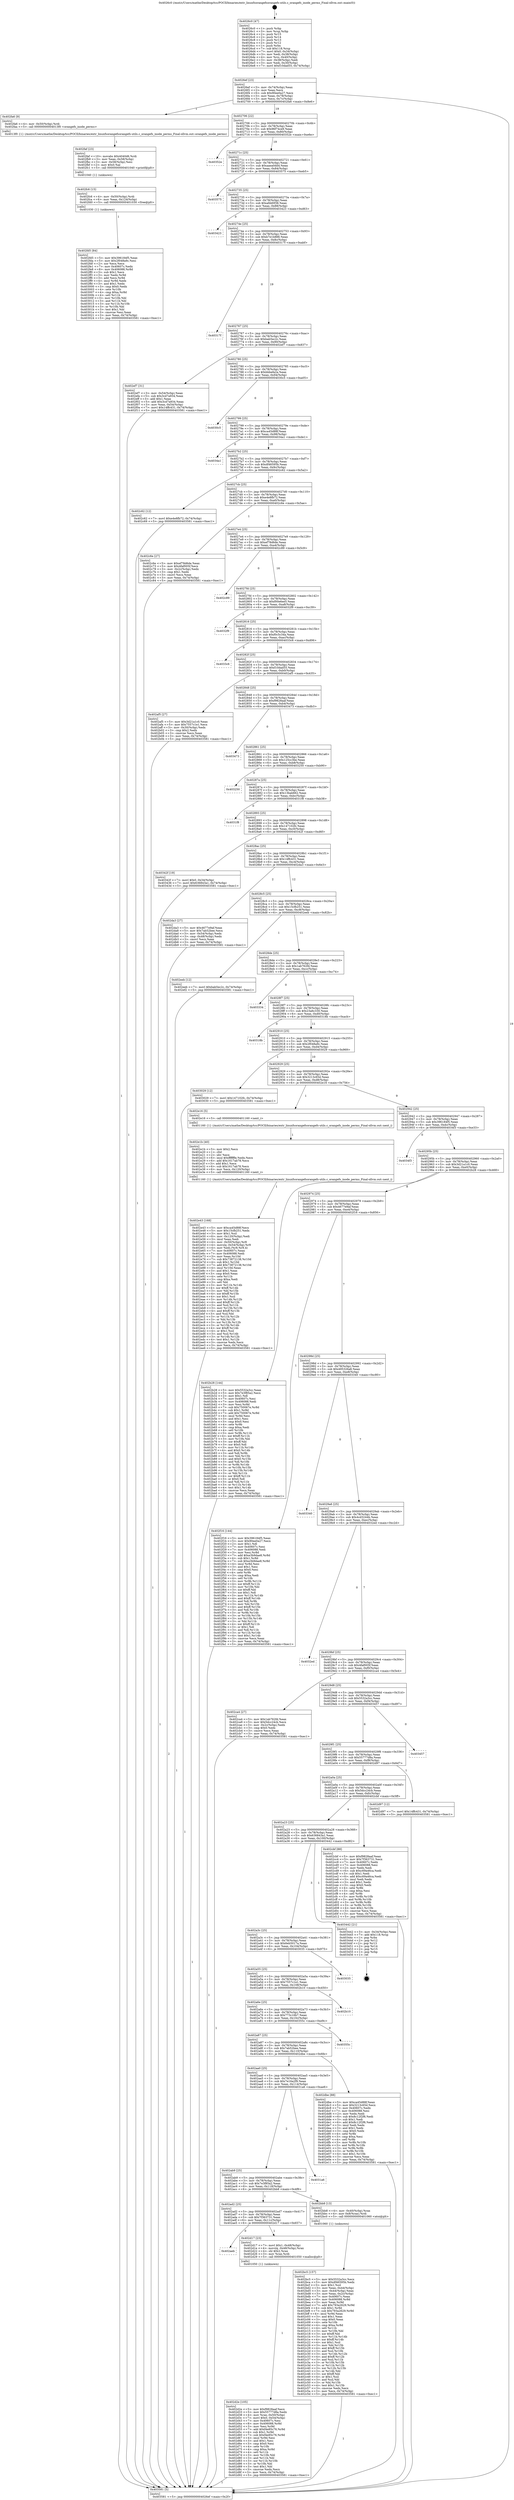 digraph "0x4026c0" {
  label = "0x4026c0 (/mnt/c/Users/mathe/Desktop/tcc/POCII/binaries/extr_linuxfsorangefsorangefs-utils.c_orangefs_inode_perms_Final-ollvm.out::main(0))"
  labelloc = "t"
  node[shape=record]

  Entry [label="",width=0.3,height=0.3,shape=circle,fillcolor=black,style=filled]
  "0x4026ef" [label="{
     0x4026ef [23]\l
     | [instrs]\l
     &nbsp;&nbsp;0x4026ef \<+3\>: mov -0x74(%rbp),%eax\l
     &nbsp;&nbsp;0x4026f2 \<+2\>: mov %eax,%ecx\l
     &nbsp;&nbsp;0x4026f4 \<+6\>: sub $0x90ee0a27,%ecx\l
     &nbsp;&nbsp;0x4026fa \<+3\>: mov %eax,-0x78(%rbp)\l
     &nbsp;&nbsp;0x4026fd \<+3\>: mov %ecx,-0x7c(%rbp)\l
     &nbsp;&nbsp;0x402700 \<+6\>: je 0000000000402fa6 \<main+0x8e6\>\l
  }"]
  "0x402fa6" [label="{
     0x402fa6 [9]\l
     | [instrs]\l
     &nbsp;&nbsp;0x402fa6 \<+4\>: mov -0x50(%rbp),%rdi\l
     &nbsp;&nbsp;0x402faa \<+5\>: call 00000000004013f0 \<orangefs_inode_perms\>\l
     | [calls]\l
     &nbsp;&nbsp;0x4013f0 \{1\} (/mnt/c/Users/mathe/Desktop/tcc/POCII/binaries/extr_linuxfsorangefsorangefs-utils.c_orangefs_inode_perms_Final-ollvm.out::orangefs_inode_perms)\l
  }"]
  "0x402706" [label="{
     0x402706 [22]\l
     | [instrs]\l
     &nbsp;&nbsp;0x402706 \<+5\>: jmp 000000000040270b \<main+0x4b\>\l
     &nbsp;&nbsp;0x40270b \<+3\>: mov -0x78(%rbp),%eax\l
     &nbsp;&nbsp;0x40270e \<+5\>: sub $0x96f74ce9,%eax\l
     &nbsp;&nbsp;0x402713 \<+3\>: mov %eax,-0x80(%rbp)\l
     &nbsp;&nbsp;0x402716 \<+6\>: je 000000000040352e \<main+0xe6e\>\l
  }"]
  Exit [label="",width=0.3,height=0.3,shape=circle,fillcolor=black,style=filled,peripheries=2]
  "0x40352e" [label="{
     0x40352e\l
  }", style=dashed]
  "0x40271c" [label="{
     0x40271c [25]\l
     | [instrs]\l
     &nbsp;&nbsp;0x40271c \<+5\>: jmp 0000000000402721 \<main+0x61\>\l
     &nbsp;&nbsp;0x402721 \<+3\>: mov -0x78(%rbp),%eax\l
     &nbsp;&nbsp;0x402724 \<+5\>: sub $0xaaea0dd4,%eax\l
     &nbsp;&nbsp;0x402729 \<+6\>: mov %eax,-0x84(%rbp)\l
     &nbsp;&nbsp;0x40272f \<+6\>: je 0000000000403575 \<main+0xeb5\>\l
  }"]
  "0x402fd5" [label="{
     0x402fd5 [84]\l
     | [instrs]\l
     &nbsp;&nbsp;0x402fd5 \<+5\>: mov $0x396184f5,%eax\l
     &nbsp;&nbsp;0x402fda \<+5\>: mov $0x2f048a9c,%esi\l
     &nbsp;&nbsp;0x402fdf \<+2\>: xor %ecx,%ecx\l
     &nbsp;&nbsp;0x402fe1 \<+7\>: mov 0x40607c,%edx\l
     &nbsp;&nbsp;0x402fe8 \<+8\>: mov 0x406088,%r8d\l
     &nbsp;&nbsp;0x402ff0 \<+3\>: sub $0x1,%ecx\l
     &nbsp;&nbsp;0x402ff3 \<+3\>: mov %edx,%r9d\l
     &nbsp;&nbsp;0x402ff6 \<+3\>: add %ecx,%r9d\l
     &nbsp;&nbsp;0x402ff9 \<+4\>: imul %r9d,%edx\l
     &nbsp;&nbsp;0x402ffd \<+3\>: and $0x1,%edx\l
     &nbsp;&nbsp;0x403000 \<+3\>: cmp $0x0,%edx\l
     &nbsp;&nbsp;0x403003 \<+4\>: sete %r10b\l
     &nbsp;&nbsp;0x403007 \<+4\>: cmp $0xa,%r8d\l
     &nbsp;&nbsp;0x40300b \<+4\>: setl %r11b\l
     &nbsp;&nbsp;0x40300f \<+3\>: mov %r10b,%bl\l
     &nbsp;&nbsp;0x403012 \<+3\>: and %r11b,%bl\l
     &nbsp;&nbsp;0x403015 \<+3\>: xor %r11b,%r10b\l
     &nbsp;&nbsp;0x403018 \<+3\>: or %r10b,%bl\l
     &nbsp;&nbsp;0x40301b \<+3\>: test $0x1,%bl\l
     &nbsp;&nbsp;0x40301e \<+3\>: cmovne %esi,%eax\l
     &nbsp;&nbsp;0x403021 \<+3\>: mov %eax,-0x74(%rbp)\l
     &nbsp;&nbsp;0x403024 \<+5\>: jmp 0000000000403581 \<main+0xec1\>\l
  }"]
  "0x403575" [label="{
     0x403575\l
  }", style=dashed]
  "0x402735" [label="{
     0x402735 [25]\l
     | [instrs]\l
     &nbsp;&nbsp;0x402735 \<+5\>: jmp 000000000040273a \<main+0x7a\>\l
     &nbsp;&nbsp;0x40273a \<+3\>: mov -0x78(%rbp),%eax\l
     &nbsp;&nbsp;0x40273d \<+5\>: sub $0xafdd0f38,%eax\l
     &nbsp;&nbsp;0x402742 \<+6\>: mov %eax,-0x88(%rbp)\l
     &nbsp;&nbsp;0x402748 \<+6\>: je 0000000000403423 \<main+0xd63\>\l
  }"]
  "0x402fc6" [label="{
     0x402fc6 [15]\l
     | [instrs]\l
     &nbsp;&nbsp;0x402fc6 \<+4\>: mov -0x50(%rbp),%rdi\l
     &nbsp;&nbsp;0x402fca \<+6\>: mov %eax,-0x124(%rbp)\l
     &nbsp;&nbsp;0x402fd0 \<+5\>: call 0000000000401030 \<free@plt\>\l
     | [calls]\l
     &nbsp;&nbsp;0x401030 \{1\} (unknown)\l
  }"]
  "0x403423" [label="{
     0x403423\l
  }", style=dashed]
  "0x40274e" [label="{
     0x40274e [25]\l
     | [instrs]\l
     &nbsp;&nbsp;0x40274e \<+5\>: jmp 0000000000402753 \<main+0x93\>\l
     &nbsp;&nbsp;0x402753 \<+3\>: mov -0x78(%rbp),%eax\l
     &nbsp;&nbsp;0x402756 \<+5\>: sub $0xb7e1b888,%eax\l
     &nbsp;&nbsp;0x40275b \<+6\>: mov %eax,-0x8c(%rbp)\l
     &nbsp;&nbsp;0x402761 \<+6\>: je 000000000040317f \<main+0xabf\>\l
  }"]
  "0x402faf" [label="{
     0x402faf [23]\l
     | [instrs]\l
     &nbsp;&nbsp;0x402faf \<+10\>: movabs $0x4040d6,%rdi\l
     &nbsp;&nbsp;0x402fb9 \<+3\>: mov %eax,-0x58(%rbp)\l
     &nbsp;&nbsp;0x402fbc \<+3\>: mov -0x58(%rbp),%esi\l
     &nbsp;&nbsp;0x402fbf \<+2\>: mov $0x0,%al\l
     &nbsp;&nbsp;0x402fc1 \<+5\>: call 0000000000401040 \<printf@plt\>\l
     | [calls]\l
     &nbsp;&nbsp;0x401040 \{1\} (unknown)\l
  }"]
  "0x40317f" [label="{
     0x40317f\l
  }", style=dashed]
  "0x402767" [label="{
     0x402767 [25]\l
     | [instrs]\l
     &nbsp;&nbsp;0x402767 \<+5\>: jmp 000000000040276c \<main+0xac\>\l
     &nbsp;&nbsp;0x40276c \<+3\>: mov -0x78(%rbp),%eax\l
     &nbsp;&nbsp;0x40276f \<+5\>: sub $0xbab5ec2c,%eax\l
     &nbsp;&nbsp;0x402774 \<+6\>: mov %eax,-0x90(%rbp)\l
     &nbsp;&nbsp;0x40277a \<+6\>: je 0000000000402ef7 \<main+0x837\>\l
  }"]
  "0x402e43" [label="{
     0x402e43 [168]\l
     | [instrs]\l
     &nbsp;&nbsp;0x402e43 \<+5\>: mov $0xca45d88f,%ecx\l
     &nbsp;&nbsp;0x402e48 \<+5\>: mov $0x15cfb251,%edx\l
     &nbsp;&nbsp;0x402e4d \<+3\>: mov $0x1,%sil\l
     &nbsp;&nbsp;0x402e50 \<+6\>: mov -0x120(%rbp),%edi\l
     &nbsp;&nbsp;0x402e56 \<+3\>: imul %eax,%edi\l
     &nbsp;&nbsp;0x402e59 \<+4\>: mov -0x50(%rbp),%r8\l
     &nbsp;&nbsp;0x402e5d \<+4\>: movslq -0x54(%rbp),%r9\l
     &nbsp;&nbsp;0x402e61 \<+4\>: mov %edi,(%r8,%r9,4)\l
     &nbsp;&nbsp;0x402e65 \<+7\>: mov 0x40607c,%eax\l
     &nbsp;&nbsp;0x402e6c \<+7\>: mov 0x406088,%edi\l
     &nbsp;&nbsp;0x402e73 \<+3\>: mov %eax,%r10d\l
     &nbsp;&nbsp;0x402e76 \<+7\>: sub $0x73872138,%r10d\l
     &nbsp;&nbsp;0x402e7d \<+4\>: sub $0x1,%r10d\l
     &nbsp;&nbsp;0x402e81 \<+7\>: add $0x73872138,%r10d\l
     &nbsp;&nbsp;0x402e88 \<+4\>: imul %r10d,%eax\l
     &nbsp;&nbsp;0x402e8c \<+3\>: and $0x1,%eax\l
     &nbsp;&nbsp;0x402e8f \<+3\>: cmp $0x0,%eax\l
     &nbsp;&nbsp;0x402e92 \<+4\>: sete %r11b\l
     &nbsp;&nbsp;0x402e96 \<+3\>: cmp $0xa,%edi\l
     &nbsp;&nbsp;0x402e99 \<+3\>: setl %bl\l
     &nbsp;&nbsp;0x402e9c \<+3\>: mov %r11b,%r14b\l
     &nbsp;&nbsp;0x402e9f \<+4\>: xor $0xff,%r14b\l
     &nbsp;&nbsp;0x402ea3 \<+3\>: mov %bl,%r15b\l
     &nbsp;&nbsp;0x402ea6 \<+4\>: xor $0xff,%r15b\l
     &nbsp;&nbsp;0x402eaa \<+4\>: xor $0x1,%sil\l
     &nbsp;&nbsp;0x402eae \<+3\>: mov %r14b,%r12b\l
     &nbsp;&nbsp;0x402eb1 \<+4\>: and $0xff,%r12b\l
     &nbsp;&nbsp;0x402eb5 \<+3\>: and %sil,%r11b\l
     &nbsp;&nbsp;0x402eb8 \<+3\>: mov %r15b,%r13b\l
     &nbsp;&nbsp;0x402ebb \<+4\>: and $0xff,%r13b\l
     &nbsp;&nbsp;0x402ebf \<+3\>: and %sil,%bl\l
     &nbsp;&nbsp;0x402ec2 \<+3\>: or %r11b,%r12b\l
     &nbsp;&nbsp;0x402ec5 \<+3\>: or %bl,%r13b\l
     &nbsp;&nbsp;0x402ec8 \<+3\>: xor %r13b,%r12b\l
     &nbsp;&nbsp;0x402ecb \<+3\>: or %r15b,%r14b\l
     &nbsp;&nbsp;0x402ece \<+4\>: xor $0xff,%r14b\l
     &nbsp;&nbsp;0x402ed2 \<+4\>: or $0x1,%sil\l
     &nbsp;&nbsp;0x402ed6 \<+3\>: and %sil,%r14b\l
     &nbsp;&nbsp;0x402ed9 \<+3\>: or %r14b,%r12b\l
     &nbsp;&nbsp;0x402edc \<+4\>: test $0x1,%r12b\l
     &nbsp;&nbsp;0x402ee0 \<+3\>: cmovne %edx,%ecx\l
     &nbsp;&nbsp;0x402ee3 \<+3\>: mov %ecx,-0x74(%rbp)\l
     &nbsp;&nbsp;0x402ee6 \<+5\>: jmp 0000000000403581 \<main+0xec1\>\l
  }"]
  "0x402ef7" [label="{
     0x402ef7 [31]\l
     | [instrs]\l
     &nbsp;&nbsp;0x402ef7 \<+3\>: mov -0x54(%rbp),%eax\l
     &nbsp;&nbsp;0x402efa \<+5\>: sub $0x3cd7a934,%eax\l
     &nbsp;&nbsp;0x402eff \<+3\>: add $0x1,%eax\l
     &nbsp;&nbsp;0x402f02 \<+5\>: add $0x3cd7a934,%eax\l
     &nbsp;&nbsp;0x402f07 \<+3\>: mov %eax,-0x54(%rbp)\l
     &nbsp;&nbsp;0x402f0a \<+7\>: movl $0x14ffc431,-0x74(%rbp)\l
     &nbsp;&nbsp;0x402f11 \<+5\>: jmp 0000000000403581 \<main+0xec1\>\l
  }"]
  "0x402780" [label="{
     0x402780 [25]\l
     | [instrs]\l
     &nbsp;&nbsp;0x402780 \<+5\>: jmp 0000000000402785 \<main+0xc5\>\l
     &nbsp;&nbsp;0x402785 \<+3\>: mov -0x78(%rbp),%eax\l
     &nbsp;&nbsp;0x402788 \<+5\>: sub $0xbbbefa2a,%eax\l
     &nbsp;&nbsp;0x40278d \<+6\>: mov %eax,-0x94(%rbp)\l
     &nbsp;&nbsp;0x402793 \<+6\>: je 00000000004030c5 \<main+0xa05\>\l
  }"]
  "0x402e1b" [label="{
     0x402e1b [40]\l
     | [instrs]\l
     &nbsp;&nbsp;0x402e1b \<+5\>: mov $0x2,%ecx\l
     &nbsp;&nbsp;0x402e20 \<+1\>: cltd\l
     &nbsp;&nbsp;0x402e21 \<+2\>: idiv %ecx\l
     &nbsp;&nbsp;0x402e23 \<+6\>: imul $0xfffffffe,%edx,%ecx\l
     &nbsp;&nbsp;0x402e29 \<+6\>: add $0x1617ab78,%ecx\l
     &nbsp;&nbsp;0x402e2f \<+3\>: add $0x1,%ecx\l
     &nbsp;&nbsp;0x402e32 \<+6\>: sub $0x1617ab78,%ecx\l
     &nbsp;&nbsp;0x402e38 \<+6\>: mov %ecx,-0x120(%rbp)\l
     &nbsp;&nbsp;0x402e3e \<+5\>: call 0000000000401160 \<next_i\>\l
     | [calls]\l
     &nbsp;&nbsp;0x401160 \{1\} (/mnt/c/Users/mathe/Desktop/tcc/POCII/binaries/extr_linuxfsorangefsorangefs-utils.c_orangefs_inode_perms_Final-ollvm.out::next_i)\l
  }"]
  "0x4030c5" [label="{
     0x4030c5\l
  }", style=dashed]
  "0x402799" [label="{
     0x402799 [25]\l
     | [instrs]\l
     &nbsp;&nbsp;0x402799 \<+5\>: jmp 000000000040279e \<main+0xde\>\l
     &nbsp;&nbsp;0x40279e \<+3\>: mov -0x78(%rbp),%eax\l
     &nbsp;&nbsp;0x4027a1 \<+5\>: sub $0xca45d88f,%eax\l
     &nbsp;&nbsp;0x4027a6 \<+6\>: mov %eax,-0x98(%rbp)\l
     &nbsp;&nbsp;0x4027ac \<+6\>: je 00000000004034a1 \<main+0xde1\>\l
  }"]
  "0x402d2e" [label="{
     0x402d2e [105]\l
     | [instrs]\l
     &nbsp;&nbsp;0x402d2e \<+5\>: mov $0xf9828aaf,%ecx\l
     &nbsp;&nbsp;0x402d33 \<+5\>: mov $0x55777d8a,%edx\l
     &nbsp;&nbsp;0x402d38 \<+4\>: mov %rax,-0x50(%rbp)\l
     &nbsp;&nbsp;0x402d3c \<+7\>: movl $0x0,-0x54(%rbp)\l
     &nbsp;&nbsp;0x402d43 \<+7\>: mov 0x40607c,%esi\l
     &nbsp;&nbsp;0x402d4a \<+8\>: mov 0x406088,%r8d\l
     &nbsp;&nbsp;0x402d52 \<+3\>: mov %esi,%r9d\l
     &nbsp;&nbsp;0x402d55 \<+7\>: add $0xf4e85c76,%r9d\l
     &nbsp;&nbsp;0x402d5c \<+4\>: sub $0x1,%r9d\l
     &nbsp;&nbsp;0x402d60 \<+7\>: sub $0xf4e85c76,%r9d\l
     &nbsp;&nbsp;0x402d67 \<+4\>: imul %r9d,%esi\l
     &nbsp;&nbsp;0x402d6b \<+3\>: and $0x1,%esi\l
     &nbsp;&nbsp;0x402d6e \<+3\>: cmp $0x0,%esi\l
     &nbsp;&nbsp;0x402d71 \<+4\>: sete %r10b\l
     &nbsp;&nbsp;0x402d75 \<+4\>: cmp $0xa,%r8d\l
     &nbsp;&nbsp;0x402d79 \<+4\>: setl %r11b\l
     &nbsp;&nbsp;0x402d7d \<+3\>: mov %r10b,%bl\l
     &nbsp;&nbsp;0x402d80 \<+3\>: and %r11b,%bl\l
     &nbsp;&nbsp;0x402d83 \<+3\>: xor %r11b,%r10b\l
     &nbsp;&nbsp;0x402d86 \<+3\>: or %r10b,%bl\l
     &nbsp;&nbsp;0x402d89 \<+3\>: test $0x1,%bl\l
     &nbsp;&nbsp;0x402d8c \<+3\>: cmovne %edx,%ecx\l
     &nbsp;&nbsp;0x402d8f \<+3\>: mov %ecx,-0x74(%rbp)\l
     &nbsp;&nbsp;0x402d92 \<+5\>: jmp 0000000000403581 \<main+0xec1\>\l
  }"]
  "0x4034a1" [label="{
     0x4034a1\l
  }", style=dashed]
  "0x4027b2" [label="{
     0x4027b2 [25]\l
     | [instrs]\l
     &nbsp;&nbsp;0x4027b2 \<+5\>: jmp 00000000004027b7 \<main+0xf7\>\l
     &nbsp;&nbsp;0x4027b7 \<+3\>: mov -0x78(%rbp),%eax\l
     &nbsp;&nbsp;0x4027ba \<+5\>: sub $0xdf46595b,%eax\l
     &nbsp;&nbsp;0x4027bf \<+6\>: mov %eax,-0x9c(%rbp)\l
     &nbsp;&nbsp;0x4027c5 \<+6\>: je 0000000000402c62 \<main+0x5a2\>\l
  }"]
  "0x402aeb" [label="{
     0x402aeb\l
  }", style=dashed]
  "0x402c62" [label="{
     0x402c62 [12]\l
     | [instrs]\l
     &nbsp;&nbsp;0x402c62 \<+7\>: movl $0xe4e8fb72,-0x74(%rbp)\l
     &nbsp;&nbsp;0x402c69 \<+5\>: jmp 0000000000403581 \<main+0xec1\>\l
  }"]
  "0x4027cb" [label="{
     0x4027cb [25]\l
     | [instrs]\l
     &nbsp;&nbsp;0x4027cb \<+5\>: jmp 00000000004027d0 \<main+0x110\>\l
     &nbsp;&nbsp;0x4027d0 \<+3\>: mov -0x78(%rbp),%eax\l
     &nbsp;&nbsp;0x4027d3 \<+5\>: sub $0xe4e8fb72,%eax\l
     &nbsp;&nbsp;0x4027d8 \<+6\>: mov %eax,-0xa0(%rbp)\l
     &nbsp;&nbsp;0x4027de \<+6\>: je 0000000000402c6e \<main+0x5ae\>\l
  }"]
  "0x402d17" [label="{
     0x402d17 [23]\l
     | [instrs]\l
     &nbsp;&nbsp;0x402d17 \<+7\>: movl $0x1,-0x48(%rbp)\l
     &nbsp;&nbsp;0x402d1e \<+4\>: movslq -0x48(%rbp),%rax\l
     &nbsp;&nbsp;0x402d22 \<+4\>: shl $0x2,%rax\l
     &nbsp;&nbsp;0x402d26 \<+3\>: mov %rax,%rdi\l
     &nbsp;&nbsp;0x402d29 \<+5\>: call 0000000000401050 \<malloc@plt\>\l
     | [calls]\l
     &nbsp;&nbsp;0x401050 \{1\} (unknown)\l
  }"]
  "0x402c6e" [label="{
     0x402c6e [27]\l
     | [instrs]\l
     &nbsp;&nbsp;0x402c6e \<+5\>: mov $0xef78d6de,%eax\l
     &nbsp;&nbsp;0x402c73 \<+5\>: mov $0x4faf005f,%ecx\l
     &nbsp;&nbsp;0x402c78 \<+3\>: mov -0x2c(%rbp),%edx\l
     &nbsp;&nbsp;0x402c7b \<+3\>: cmp $0x1,%edx\l
     &nbsp;&nbsp;0x402c7e \<+3\>: cmovl %ecx,%eax\l
     &nbsp;&nbsp;0x402c81 \<+3\>: mov %eax,-0x74(%rbp)\l
     &nbsp;&nbsp;0x402c84 \<+5\>: jmp 0000000000403581 \<main+0xec1\>\l
  }"]
  "0x4027e4" [label="{
     0x4027e4 [25]\l
     | [instrs]\l
     &nbsp;&nbsp;0x4027e4 \<+5\>: jmp 00000000004027e9 \<main+0x129\>\l
     &nbsp;&nbsp;0x4027e9 \<+3\>: mov -0x78(%rbp),%eax\l
     &nbsp;&nbsp;0x4027ec \<+5\>: sub $0xef78d6de,%eax\l
     &nbsp;&nbsp;0x4027f1 \<+6\>: mov %eax,-0xa4(%rbp)\l
     &nbsp;&nbsp;0x4027f7 \<+6\>: je 0000000000402c89 \<main+0x5c9\>\l
  }"]
  "0x402bc5" [label="{
     0x402bc5 [157]\l
     | [instrs]\l
     &nbsp;&nbsp;0x402bc5 \<+5\>: mov $0x5532a3cc,%ecx\l
     &nbsp;&nbsp;0x402bca \<+5\>: mov $0xdf46595b,%edx\l
     &nbsp;&nbsp;0x402bcf \<+3\>: mov $0x1,%sil\l
     &nbsp;&nbsp;0x402bd2 \<+3\>: mov %eax,-0x44(%rbp)\l
     &nbsp;&nbsp;0x402bd5 \<+3\>: mov -0x44(%rbp),%eax\l
     &nbsp;&nbsp;0x402bd8 \<+3\>: mov %eax,-0x2c(%rbp)\l
     &nbsp;&nbsp;0x402bdb \<+7\>: mov 0x40607c,%eax\l
     &nbsp;&nbsp;0x402be2 \<+8\>: mov 0x406088,%r8d\l
     &nbsp;&nbsp;0x402bea \<+3\>: mov %eax,%r9d\l
     &nbsp;&nbsp;0x402bed \<+7\>: add $0x793a2629,%r9d\l
     &nbsp;&nbsp;0x402bf4 \<+4\>: sub $0x1,%r9d\l
     &nbsp;&nbsp;0x402bf8 \<+7\>: sub $0x793a2629,%r9d\l
     &nbsp;&nbsp;0x402bff \<+4\>: imul %r9d,%eax\l
     &nbsp;&nbsp;0x402c03 \<+3\>: and $0x1,%eax\l
     &nbsp;&nbsp;0x402c06 \<+3\>: cmp $0x0,%eax\l
     &nbsp;&nbsp;0x402c09 \<+4\>: sete %r10b\l
     &nbsp;&nbsp;0x402c0d \<+4\>: cmp $0xa,%r8d\l
     &nbsp;&nbsp;0x402c11 \<+4\>: setl %r11b\l
     &nbsp;&nbsp;0x402c15 \<+3\>: mov %r10b,%bl\l
     &nbsp;&nbsp;0x402c18 \<+3\>: xor $0xff,%bl\l
     &nbsp;&nbsp;0x402c1b \<+3\>: mov %r11b,%r14b\l
     &nbsp;&nbsp;0x402c1e \<+4\>: xor $0xff,%r14b\l
     &nbsp;&nbsp;0x402c22 \<+4\>: xor $0x1,%sil\l
     &nbsp;&nbsp;0x402c26 \<+3\>: mov %bl,%r15b\l
     &nbsp;&nbsp;0x402c29 \<+4\>: and $0xff,%r15b\l
     &nbsp;&nbsp;0x402c2d \<+3\>: and %sil,%r10b\l
     &nbsp;&nbsp;0x402c30 \<+3\>: mov %r14b,%r12b\l
     &nbsp;&nbsp;0x402c33 \<+4\>: and $0xff,%r12b\l
     &nbsp;&nbsp;0x402c37 \<+3\>: and %sil,%r11b\l
     &nbsp;&nbsp;0x402c3a \<+3\>: or %r10b,%r15b\l
     &nbsp;&nbsp;0x402c3d \<+3\>: or %r11b,%r12b\l
     &nbsp;&nbsp;0x402c40 \<+3\>: xor %r12b,%r15b\l
     &nbsp;&nbsp;0x402c43 \<+3\>: or %r14b,%bl\l
     &nbsp;&nbsp;0x402c46 \<+3\>: xor $0xff,%bl\l
     &nbsp;&nbsp;0x402c49 \<+4\>: or $0x1,%sil\l
     &nbsp;&nbsp;0x402c4d \<+3\>: and %sil,%bl\l
     &nbsp;&nbsp;0x402c50 \<+3\>: or %bl,%r15b\l
     &nbsp;&nbsp;0x402c53 \<+4\>: test $0x1,%r15b\l
     &nbsp;&nbsp;0x402c57 \<+3\>: cmovne %edx,%ecx\l
     &nbsp;&nbsp;0x402c5a \<+3\>: mov %ecx,-0x74(%rbp)\l
     &nbsp;&nbsp;0x402c5d \<+5\>: jmp 0000000000403581 \<main+0xec1\>\l
  }"]
  "0x402c89" [label="{
     0x402c89\l
  }", style=dashed]
  "0x4027fd" [label="{
     0x4027fd [25]\l
     | [instrs]\l
     &nbsp;&nbsp;0x4027fd \<+5\>: jmp 0000000000402802 \<main+0x142\>\l
     &nbsp;&nbsp;0x402802 \<+3\>: mov -0x78(%rbp),%eax\l
     &nbsp;&nbsp;0x402805 \<+5\>: sub $0xf00e6ee5,%eax\l
     &nbsp;&nbsp;0x40280a \<+6\>: mov %eax,-0xa8(%rbp)\l
     &nbsp;&nbsp;0x402810 \<+6\>: je 00000000004032f9 \<main+0xc39\>\l
  }"]
  "0x402ad2" [label="{
     0x402ad2 [25]\l
     | [instrs]\l
     &nbsp;&nbsp;0x402ad2 \<+5\>: jmp 0000000000402ad7 \<main+0x417\>\l
     &nbsp;&nbsp;0x402ad7 \<+3\>: mov -0x78(%rbp),%eax\l
     &nbsp;&nbsp;0x402ada \<+5\>: sub $0x7f363731,%eax\l
     &nbsp;&nbsp;0x402adf \<+6\>: mov %eax,-0x11c(%rbp)\l
     &nbsp;&nbsp;0x402ae5 \<+6\>: je 0000000000402d17 \<main+0x657\>\l
  }"]
  "0x4032f9" [label="{
     0x4032f9\l
  }", style=dashed]
  "0x402816" [label="{
     0x402816 [25]\l
     | [instrs]\l
     &nbsp;&nbsp;0x402816 \<+5\>: jmp 000000000040281b \<main+0x15b\>\l
     &nbsp;&nbsp;0x40281b \<+3\>: mov -0x78(%rbp),%eax\l
     &nbsp;&nbsp;0x40281e \<+5\>: sub $0xf0c5c34a,%eax\l
     &nbsp;&nbsp;0x402823 \<+6\>: mov %eax,-0xac(%rbp)\l
     &nbsp;&nbsp;0x402829 \<+6\>: je 00000000004033c6 \<main+0xd06\>\l
  }"]
  "0x402bb8" [label="{
     0x402bb8 [13]\l
     | [instrs]\l
     &nbsp;&nbsp;0x402bb8 \<+4\>: mov -0x40(%rbp),%rax\l
     &nbsp;&nbsp;0x402bbc \<+4\>: mov 0x8(%rax),%rdi\l
     &nbsp;&nbsp;0x402bc0 \<+5\>: call 0000000000401060 \<atoi@plt\>\l
     | [calls]\l
     &nbsp;&nbsp;0x401060 \{1\} (unknown)\l
  }"]
  "0x4033c6" [label="{
     0x4033c6\l
  }", style=dashed]
  "0x40282f" [label="{
     0x40282f [25]\l
     | [instrs]\l
     &nbsp;&nbsp;0x40282f \<+5\>: jmp 0000000000402834 \<main+0x174\>\l
     &nbsp;&nbsp;0x402834 \<+3\>: mov -0x78(%rbp),%eax\l
     &nbsp;&nbsp;0x402837 \<+5\>: sub $0xf10dad55,%eax\l
     &nbsp;&nbsp;0x40283c \<+6\>: mov %eax,-0xb0(%rbp)\l
     &nbsp;&nbsp;0x402842 \<+6\>: je 0000000000402af5 \<main+0x435\>\l
  }"]
  "0x402ab9" [label="{
     0x402ab9 [25]\l
     | [instrs]\l
     &nbsp;&nbsp;0x402ab9 \<+5\>: jmp 0000000000402abe \<main+0x3fe\>\l
     &nbsp;&nbsp;0x402abe \<+3\>: mov -0x78(%rbp),%eax\l
     &nbsp;&nbsp;0x402ac1 \<+5\>: sub $0x7e3f85a2,%eax\l
     &nbsp;&nbsp;0x402ac6 \<+6\>: mov %eax,-0x118(%rbp)\l
     &nbsp;&nbsp;0x402acc \<+6\>: je 0000000000402bb8 \<main+0x4f8\>\l
  }"]
  "0x402af5" [label="{
     0x402af5 [27]\l
     | [instrs]\l
     &nbsp;&nbsp;0x402af5 \<+5\>: mov $0x3d21a1c0,%eax\l
     &nbsp;&nbsp;0x402afa \<+5\>: mov $0x7557c1e1,%ecx\l
     &nbsp;&nbsp;0x402aff \<+3\>: mov -0x30(%rbp),%edx\l
     &nbsp;&nbsp;0x402b02 \<+3\>: cmp $0x2,%edx\l
     &nbsp;&nbsp;0x402b05 \<+3\>: cmovne %ecx,%eax\l
     &nbsp;&nbsp;0x402b08 \<+3\>: mov %eax,-0x74(%rbp)\l
     &nbsp;&nbsp;0x402b0b \<+5\>: jmp 0000000000403581 \<main+0xec1\>\l
  }"]
  "0x402848" [label="{
     0x402848 [25]\l
     | [instrs]\l
     &nbsp;&nbsp;0x402848 \<+5\>: jmp 000000000040284d \<main+0x18d\>\l
     &nbsp;&nbsp;0x40284d \<+3\>: mov -0x78(%rbp),%eax\l
     &nbsp;&nbsp;0x402850 \<+5\>: sub $0xf9828aaf,%eax\l
     &nbsp;&nbsp;0x402855 \<+6\>: mov %eax,-0xb4(%rbp)\l
     &nbsp;&nbsp;0x40285b \<+6\>: je 0000000000403473 \<main+0xdb3\>\l
  }"]
  "0x403581" [label="{
     0x403581 [5]\l
     | [instrs]\l
     &nbsp;&nbsp;0x403581 \<+5\>: jmp 00000000004026ef \<main+0x2f\>\l
  }"]
  "0x4026c0" [label="{
     0x4026c0 [47]\l
     | [instrs]\l
     &nbsp;&nbsp;0x4026c0 \<+1\>: push %rbp\l
     &nbsp;&nbsp;0x4026c1 \<+3\>: mov %rsp,%rbp\l
     &nbsp;&nbsp;0x4026c4 \<+2\>: push %r15\l
     &nbsp;&nbsp;0x4026c6 \<+2\>: push %r14\l
     &nbsp;&nbsp;0x4026c8 \<+2\>: push %r13\l
     &nbsp;&nbsp;0x4026ca \<+2\>: push %r12\l
     &nbsp;&nbsp;0x4026cc \<+1\>: push %rbx\l
     &nbsp;&nbsp;0x4026cd \<+7\>: sub $0x118,%rsp\l
     &nbsp;&nbsp;0x4026d4 \<+7\>: movl $0x0,-0x34(%rbp)\l
     &nbsp;&nbsp;0x4026db \<+3\>: mov %edi,-0x38(%rbp)\l
     &nbsp;&nbsp;0x4026de \<+4\>: mov %rsi,-0x40(%rbp)\l
     &nbsp;&nbsp;0x4026e2 \<+3\>: mov -0x38(%rbp),%edi\l
     &nbsp;&nbsp;0x4026e5 \<+3\>: mov %edi,-0x30(%rbp)\l
     &nbsp;&nbsp;0x4026e8 \<+7\>: movl $0xf10dad55,-0x74(%rbp)\l
  }"]
  "0x4031a6" [label="{
     0x4031a6\l
  }", style=dashed]
  "0x403473" [label="{
     0x403473\l
  }", style=dashed]
  "0x402861" [label="{
     0x402861 [25]\l
     | [instrs]\l
     &nbsp;&nbsp;0x402861 \<+5\>: jmp 0000000000402866 \<main+0x1a6\>\l
     &nbsp;&nbsp;0x402866 \<+3\>: mov -0x78(%rbp),%eax\l
     &nbsp;&nbsp;0x402869 \<+5\>: sub $0x125cc3be,%eax\l
     &nbsp;&nbsp;0x40286e \<+6\>: mov %eax,-0xb8(%rbp)\l
     &nbsp;&nbsp;0x402874 \<+6\>: je 0000000000403250 \<main+0xb90\>\l
  }"]
  "0x402aa0" [label="{
     0x402aa0 [25]\l
     | [instrs]\l
     &nbsp;&nbsp;0x402aa0 \<+5\>: jmp 0000000000402aa5 \<main+0x3e5\>\l
     &nbsp;&nbsp;0x402aa5 \<+3\>: mov -0x78(%rbp),%eax\l
     &nbsp;&nbsp;0x402aa8 \<+5\>: sub $0x7e16a2f9,%eax\l
     &nbsp;&nbsp;0x402aad \<+6\>: mov %eax,-0x114(%rbp)\l
     &nbsp;&nbsp;0x402ab3 \<+6\>: je 00000000004031a6 \<main+0xae6\>\l
  }"]
  "0x403250" [label="{
     0x403250\l
  }", style=dashed]
  "0x40287a" [label="{
     0x40287a [25]\l
     | [instrs]\l
     &nbsp;&nbsp;0x40287a \<+5\>: jmp 000000000040287f \<main+0x1bf\>\l
     &nbsp;&nbsp;0x40287f \<+3\>: mov -0x78(%rbp),%eax\l
     &nbsp;&nbsp;0x402882 \<+5\>: sub $0x13bab662,%eax\l
     &nbsp;&nbsp;0x402887 \<+6\>: mov %eax,-0xbc(%rbp)\l
     &nbsp;&nbsp;0x40288d \<+6\>: je 00000000004031f8 \<main+0xb38\>\l
  }"]
  "0x402dbe" [label="{
     0x402dbe [88]\l
     | [instrs]\l
     &nbsp;&nbsp;0x402dbe \<+5\>: mov $0xca45d88f,%eax\l
     &nbsp;&nbsp;0x402dc3 \<+5\>: mov $0x3213c65d,%ecx\l
     &nbsp;&nbsp;0x402dc8 \<+7\>: mov 0x40607c,%edx\l
     &nbsp;&nbsp;0x402dcf \<+7\>: mov 0x406088,%esi\l
     &nbsp;&nbsp;0x402dd6 \<+2\>: mov %edx,%edi\l
     &nbsp;&nbsp;0x402dd8 \<+6\>: sub $0x8c12f2f6,%edi\l
     &nbsp;&nbsp;0x402dde \<+3\>: sub $0x1,%edi\l
     &nbsp;&nbsp;0x402de1 \<+6\>: add $0x8c12f2f6,%edi\l
     &nbsp;&nbsp;0x402de7 \<+3\>: imul %edi,%edx\l
     &nbsp;&nbsp;0x402dea \<+3\>: and $0x1,%edx\l
     &nbsp;&nbsp;0x402ded \<+3\>: cmp $0x0,%edx\l
     &nbsp;&nbsp;0x402df0 \<+4\>: sete %r8b\l
     &nbsp;&nbsp;0x402df4 \<+3\>: cmp $0xa,%esi\l
     &nbsp;&nbsp;0x402df7 \<+4\>: setl %r9b\l
     &nbsp;&nbsp;0x402dfb \<+3\>: mov %r8b,%r10b\l
     &nbsp;&nbsp;0x402dfe \<+3\>: and %r9b,%r10b\l
     &nbsp;&nbsp;0x402e01 \<+3\>: xor %r9b,%r8b\l
     &nbsp;&nbsp;0x402e04 \<+3\>: or %r8b,%r10b\l
     &nbsp;&nbsp;0x402e07 \<+4\>: test $0x1,%r10b\l
     &nbsp;&nbsp;0x402e0b \<+3\>: cmovne %ecx,%eax\l
     &nbsp;&nbsp;0x402e0e \<+3\>: mov %eax,-0x74(%rbp)\l
     &nbsp;&nbsp;0x402e11 \<+5\>: jmp 0000000000403581 \<main+0xec1\>\l
  }"]
  "0x4031f8" [label="{
     0x4031f8\l
  }", style=dashed]
  "0x402893" [label="{
     0x402893 [25]\l
     | [instrs]\l
     &nbsp;&nbsp;0x402893 \<+5\>: jmp 0000000000402898 \<main+0x1d8\>\l
     &nbsp;&nbsp;0x402898 \<+3\>: mov -0x78(%rbp),%eax\l
     &nbsp;&nbsp;0x40289b \<+5\>: sub $0x147102fc,%eax\l
     &nbsp;&nbsp;0x4028a0 \<+6\>: mov %eax,-0xc0(%rbp)\l
     &nbsp;&nbsp;0x4028a6 \<+6\>: je 000000000040342f \<main+0xd6f\>\l
  }"]
  "0x402a87" [label="{
     0x402a87 [25]\l
     | [instrs]\l
     &nbsp;&nbsp;0x402a87 \<+5\>: jmp 0000000000402a8c \<main+0x3cc\>\l
     &nbsp;&nbsp;0x402a8c \<+3\>: mov -0x78(%rbp),%eax\l
     &nbsp;&nbsp;0x402a8f \<+5\>: sub $0x7ab52bee,%eax\l
     &nbsp;&nbsp;0x402a94 \<+6\>: mov %eax,-0x110(%rbp)\l
     &nbsp;&nbsp;0x402a9a \<+6\>: je 0000000000402dbe \<main+0x6fe\>\l
  }"]
  "0x40342f" [label="{
     0x40342f [19]\l
     | [instrs]\l
     &nbsp;&nbsp;0x40342f \<+7\>: movl $0x0,-0x34(%rbp)\l
     &nbsp;&nbsp;0x403436 \<+7\>: movl $0x636843a1,-0x74(%rbp)\l
     &nbsp;&nbsp;0x40343d \<+5\>: jmp 0000000000403581 \<main+0xec1\>\l
  }"]
  "0x4028ac" [label="{
     0x4028ac [25]\l
     | [instrs]\l
     &nbsp;&nbsp;0x4028ac \<+5\>: jmp 00000000004028b1 \<main+0x1f1\>\l
     &nbsp;&nbsp;0x4028b1 \<+3\>: mov -0x78(%rbp),%eax\l
     &nbsp;&nbsp;0x4028b4 \<+5\>: sub $0x14ffc431,%eax\l
     &nbsp;&nbsp;0x4028b9 \<+6\>: mov %eax,-0xc4(%rbp)\l
     &nbsp;&nbsp;0x4028bf \<+6\>: je 0000000000402da3 \<main+0x6e3\>\l
  }"]
  "0x40355c" [label="{
     0x40355c\l
  }", style=dashed]
  "0x402da3" [label="{
     0x402da3 [27]\l
     | [instrs]\l
     &nbsp;&nbsp;0x402da3 \<+5\>: mov $0x4677e9af,%eax\l
     &nbsp;&nbsp;0x402da8 \<+5\>: mov $0x7ab52bee,%ecx\l
     &nbsp;&nbsp;0x402dad \<+3\>: mov -0x54(%rbp),%edx\l
     &nbsp;&nbsp;0x402db0 \<+3\>: cmp -0x48(%rbp),%edx\l
     &nbsp;&nbsp;0x402db3 \<+3\>: cmovl %ecx,%eax\l
     &nbsp;&nbsp;0x402db6 \<+3\>: mov %eax,-0x74(%rbp)\l
     &nbsp;&nbsp;0x402db9 \<+5\>: jmp 0000000000403581 \<main+0xec1\>\l
  }"]
  "0x4028c5" [label="{
     0x4028c5 [25]\l
     | [instrs]\l
     &nbsp;&nbsp;0x4028c5 \<+5\>: jmp 00000000004028ca \<main+0x20a\>\l
     &nbsp;&nbsp;0x4028ca \<+3\>: mov -0x78(%rbp),%eax\l
     &nbsp;&nbsp;0x4028cd \<+5\>: sub $0x15cfb251,%eax\l
     &nbsp;&nbsp;0x4028d2 \<+6\>: mov %eax,-0xc8(%rbp)\l
     &nbsp;&nbsp;0x4028d8 \<+6\>: je 0000000000402eeb \<main+0x82b\>\l
  }"]
  "0x402a6e" [label="{
     0x402a6e [25]\l
     | [instrs]\l
     &nbsp;&nbsp;0x402a6e \<+5\>: jmp 0000000000402a73 \<main+0x3b3\>\l
     &nbsp;&nbsp;0x402a73 \<+3\>: mov -0x78(%rbp),%eax\l
     &nbsp;&nbsp;0x402a76 \<+5\>: sub $0x773c16b7,%eax\l
     &nbsp;&nbsp;0x402a7b \<+6\>: mov %eax,-0x10c(%rbp)\l
     &nbsp;&nbsp;0x402a81 \<+6\>: je 000000000040355c \<main+0xe9c\>\l
  }"]
  "0x402eeb" [label="{
     0x402eeb [12]\l
     | [instrs]\l
     &nbsp;&nbsp;0x402eeb \<+7\>: movl $0xbab5ec2c,-0x74(%rbp)\l
     &nbsp;&nbsp;0x402ef2 \<+5\>: jmp 0000000000403581 \<main+0xec1\>\l
  }"]
  "0x4028de" [label="{
     0x4028de [25]\l
     | [instrs]\l
     &nbsp;&nbsp;0x4028de \<+5\>: jmp 00000000004028e3 \<main+0x223\>\l
     &nbsp;&nbsp;0x4028e3 \<+3\>: mov -0x78(%rbp),%eax\l
     &nbsp;&nbsp;0x4028e6 \<+5\>: sub $0x1ab762fd,%eax\l
     &nbsp;&nbsp;0x4028eb \<+6\>: mov %eax,-0xcc(%rbp)\l
     &nbsp;&nbsp;0x4028f1 \<+6\>: je 0000000000403334 \<main+0xc74\>\l
  }"]
  "0x402b10" [label="{
     0x402b10\l
  }", style=dashed]
  "0x403334" [label="{
     0x403334\l
  }", style=dashed]
  "0x4028f7" [label="{
     0x4028f7 [25]\l
     | [instrs]\l
     &nbsp;&nbsp;0x4028f7 \<+5\>: jmp 00000000004028fc \<main+0x23c\>\l
     &nbsp;&nbsp;0x4028fc \<+3\>: mov -0x78(%rbp),%eax\l
     &nbsp;&nbsp;0x4028ff \<+5\>: sub $0x23a6c330,%eax\l
     &nbsp;&nbsp;0x402904 \<+6\>: mov %eax,-0xd0(%rbp)\l
     &nbsp;&nbsp;0x40290a \<+6\>: je 000000000040318b \<main+0xacb\>\l
  }"]
  "0x402a55" [label="{
     0x402a55 [25]\l
     | [instrs]\l
     &nbsp;&nbsp;0x402a55 \<+5\>: jmp 0000000000402a5a \<main+0x39a\>\l
     &nbsp;&nbsp;0x402a5a \<+3\>: mov -0x78(%rbp),%eax\l
     &nbsp;&nbsp;0x402a5d \<+5\>: sub $0x7557c1e1,%eax\l
     &nbsp;&nbsp;0x402a62 \<+6\>: mov %eax,-0x108(%rbp)\l
     &nbsp;&nbsp;0x402a68 \<+6\>: je 0000000000402b10 \<main+0x450\>\l
  }"]
  "0x40318b" [label="{
     0x40318b\l
  }", style=dashed]
  "0x402910" [label="{
     0x402910 [25]\l
     | [instrs]\l
     &nbsp;&nbsp;0x402910 \<+5\>: jmp 0000000000402915 \<main+0x255\>\l
     &nbsp;&nbsp;0x402915 \<+3\>: mov -0x78(%rbp),%eax\l
     &nbsp;&nbsp;0x402918 \<+5\>: sub $0x2f048a9c,%eax\l
     &nbsp;&nbsp;0x40291d \<+6\>: mov %eax,-0xd4(%rbp)\l
     &nbsp;&nbsp;0x402923 \<+6\>: je 0000000000403029 \<main+0x969\>\l
  }"]
  "0x403035" [label="{
     0x403035\l
  }", style=dashed]
  "0x403029" [label="{
     0x403029 [12]\l
     | [instrs]\l
     &nbsp;&nbsp;0x403029 \<+7\>: movl $0x147102fc,-0x74(%rbp)\l
     &nbsp;&nbsp;0x403030 \<+5\>: jmp 0000000000403581 \<main+0xec1\>\l
  }"]
  "0x402929" [label="{
     0x402929 [25]\l
     | [instrs]\l
     &nbsp;&nbsp;0x402929 \<+5\>: jmp 000000000040292e \<main+0x26e\>\l
     &nbsp;&nbsp;0x40292e \<+3\>: mov -0x78(%rbp),%eax\l
     &nbsp;&nbsp;0x402931 \<+5\>: sub $0x3213c65d,%eax\l
     &nbsp;&nbsp;0x402936 \<+6\>: mov %eax,-0xd8(%rbp)\l
     &nbsp;&nbsp;0x40293c \<+6\>: je 0000000000402e16 \<main+0x756\>\l
  }"]
  "0x402a3c" [label="{
     0x402a3c [25]\l
     | [instrs]\l
     &nbsp;&nbsp;0x402a3c \<+5\>: jmp 0000000000402a41 \<main+0x381\>\l
     &nbsp;&nbsp;0x402a41 \<+3\>: mov -0x78(%rbp),%eax\l
     &nbsp;&nbsp;0x402a44 \<+5\>: sub $0x6eb5017a,%eax\l
     &nbsp;&nbsp;0x402a49 \<+6\>: mov %eax,-0x104(%rbp)\l
     &nbsp;&nbsp;0x402a4f \<+6\>: je 0000000000403035 \<main+0x975\>\l
  }"]
  "0x402e16" [label="{
     0x402e16 [5]\l
     | [instrs]\l
     &nbsp;&nbsp;0x402e16 \<+5\>: call 0000000000401160 \<next_i\>\l
     | [calls]\l
     &nbsp;&nbsp;0x401160 \{1\} (/mnt/c/Users/mathe/Desktop/tcc/POCII/binaries/extr_linuxfsorangefsorangefs-utils.c_orangefs_inode_perms_Final-ollvm.out::next_i)\l
  }"]
  "0x402942" [label="{
     0x402942 [25]\l
     | [instrs]\l
     &nbsp;&nbsp;0x402942 \<+5\>: jmp 0000000000402947 \<main+0x287\>\l
     &nbsp;&nbsp;0x402947 \<+3\>: mov -0x78(%rbp),%eax\l
     &nbsp;&nbsp;0x40294a \<+5\>: sub $0x396184f5,%eax\l
     &nbsp;&nbsp;0x40294f \<+6\>: mov %eax,-0xdc(%rbp)\l
     &nbsp;&nbsp;0x402955 \<+6\>: je 00000000004034f3 \<main+0xe33\>\l
  }"]
  "0x403442" [label="{
     0x403442 [21]\l
     | [instrs]\l
     &nbsp;&nbsp;0x403442 \<+3\>: mov -0x34(%rbp),%eax\l
     &nbsp;&nbsp;0x403445 \<+7\>: add $0x118,%rsp\l
     &nbsp;&nbsp;0x40344c \<+1\>: pop %rbx\l
     &nbsp;&nbsp;0x40344d \<+2\>: pop %r12\l
     &nbsp;&nbsp;0x40344f \<+2\>: pop %r13\l
     &nbsp;&nbsp;0x403451 \<+2\>: pop %r14\l
     &nbsp;&nbsp;0x403453 \<+2\>: pop %r15\l
     &nbsp;&nbsp;0x403455 \<+1\>: pop %rbp\l
     &nbsp;&nbsp;0x403456 \<+1\>: ret\l
  }"]
  "0x4034f3" [label="{
     0x4034f3\l
  }", style=dashed]
  "0x40295b" [label="{
     0x40295b [25]\l
     | [instrs]\l
     &nbsp;&nbsp;0x40295b \<+5\>: jmp 0000000000402960 \<main+0x2a0\>\l
     &nbsp;&nbsp;0x402960 \<+3\>: mov -0x78(%rbp),%eax\l
     &nbsp;&nbsp;0x402963 \<+5\>: sub $0x3d21a1c0,%eax\l
     &nbsp;&nbsp;0x402968 \<+6\>: mov %eax,-0xe0(%rbp)\l
     &nbsp;&nbsp;0x40296e \<+6\>: je 0000000000402b28 \<main+0x468\>\l
  }"]
  "0x402a23" [label="{
     0x402a23 [25]\l
     | [instrs]\l
     &nbsp;&nbsp;0x402a23 \<+5\>: jmp 0000000000402a28 \<main+0x368\>\l
     &nbsp;&nbsp;0x402a28 \<+3\>: mov -0x78(%rbp),%eax\l
     &nbsp;&nbsp;0x402a2b \<+5\>: sub $0x636843a1,%eax\l
     &nbsp;&nbsp;0x402a30 \<+6\>: mov %eax,-0x100(%rbp)\l
     &nbsp;&nbsp;0x402a36 \<+6\>: je 0000000000403442 \<main+0xd82\>\l
  }"]
  "0x402b28" [label="{
     0x402b28 [144]\l
     | [instrs]\l
     &nbsp;&nbsp;0x402b28 \<+5\>: mov $0x5532a3cc,%eax\l
     &nbsp;&nbsp;0x402b2d \<+5\>: mov $0x7e3f85a2,%ecx\l
     &nbsp;&nbsp;0x402b32 \<+2\>: mov $0x1,%dl\l
     &nbsp;&nbsp;0x402b34 \<+7\>: mov 0x40607c,%esi\l
     &nbsp;&nbsp;0x402b3b \<+7\>: mov 0x406088,%edi\l
     &nbsp;&nbsp;0x402b42 \<+3\>: mov %esi,%r8d\l
     &nbsp;&nbsp;0x402b45 \<+7\>: sub $0x750067e,%r8d\l
     &nbsp;&nbsp;0x402b4c \<+4\>: sub $0x1,%r8d\l
     &nbsp;&nbsp;0x402b50 \<+7\>: add $0x750067e,%r8d\l
     &nbsp;&nbsp;0x402b57 \<+4\>: imul %r8d,%esi\l
     &nbsp;&nbsp;0x402b5b \<+3\>: and $0x1,%esi\l
     &nbsp;&nbsp;0x402b5e \<+3\>: cmp $0x0,%esi\l
     &nbsp;&nbsp;0x402b61 \<+4\>: sete %r9b\l
     &nbsp;&nbsp;0x402b65 \<+3\>: cmp $0xa,%edi\l
     &nbsp;&nbsp;0x402b68 \<+4\>: setl %r10b\l
     &nbsp;&nbsp;0x402b6c \<+3\>: mov %r9b,%r11b\l
     &nbsp;&nbsp;0x402b6f \<+4\>: xor $0xff,%r11b\l
     &nbsp;&nbsp;0x402b73 \<+3\>: mov %r10b,%bl\l
     &nbsp;&nbsp;0x402b76 \<+3\>: xor $0xff,%bl\l
     &nbsp;&nbsp;0x402b79 \<+3\>: xor $0x0,%dl\l
     &nbsp;&nbsp;0x402b7c \<+3\>: mov %r11b,%r14b\l
     &nbsp;&nbsp;0x402b7f \<+4\>: and $0x0,%r14b\l
     &nbsp;&nbsp;0x402b83 \<+3\>: and %dl,%r9b\l
     &nbsp;&nbsp;0x402b86 \<+3\>: mov %bl,%r15b\l
     &nbsp;&nbsp;0x402b89 \<+4\>: and $0x0,%r15b\l
     &nbsp;&nbsp;0x402b8d \<+3\>: and %dl,%r10b\l
     &nbsp;&nbsp;0x402b90 \<+3\>: or %r9b,%r14b\l
     &nbsp;&nbsp;0x402b93 \<+3\>: or %r10b,%r15b\l
     &nbsp;&nbsp;0x402b96 \<+3\>: xor %r15b,%r14b\l
     &nbsp;&nbsp;0x402b99 \<+3\>: or %bl,%r11b\l
     &nbsp;&nbsp;0x402b9c \<+4\>: xor $0xff,%r11b\l
     &nbsp;&nbsp;0x402ba0 \<+3\>: or $0x0,%dl\l
     &nbsp;&nbsp;0x402ba3 \<+3\>: and %dl,%r11b\l
     &nbsp;&nbsp;0x402ba6 \<+3\>: or %r11b,%r14b\l
     &nbsp;&nbsp;0x402ba9 \<+4\>: test $0x1,%r14b\l
     &nbsp;&nbsp;0x402bad \<+3\>: cmovne %ecx,%eax\l
     &nbsp;&nbsp;0x402bb0 \<+3\>: mov %eax,-0x74(%rbp)\l
     &nbsp;&nbsp;0x402bb3 \<+5\>: jmp 0000000000403581 \<main+0xec1\>\l
  }"]
  "0x402974" [label="{
     0x402974 [25]\l
     | [instrs]\l
     &nbsp;&nbsp;0x402974 \<+5\>: jmp 0000000000402979 \<main+0x2b9\>\l
     &nbsp;&nbsp;0x402979 \<+3\>: mov -0x78(%rbp),%eax\l
     &nbsp;&nbsp;0x40297c \<+5\>: sub $0x4677e9af,%eax\l
     &nbsp;&nbsp;0x402981 \<+6\>: mov %eax,-0xe4(%rbp)\l
     &nbsp;&nbsp;0x402987 \<+6\>: je 0000000000402f16 \<main+0x856\>\l
  }"]
  "0x402cbf" [label="{
     0x402cbf [88]\l
     | [instrs]\l
     &nbsp;&nbsp;0x402cbf \<+5\>: mov $0xf9828aaf,%eax\l
     &nbsp;&nbsp;0x402cc4 \<+5\>: mov $0x7f363731,%ecx\l
     &nbsp;&nbsp;0x402cc9 \<+7\>: mov 0x40607c,%edx\l
     &nbsp;&nbsp;0x402cd0 \<+7\>: mov 0x406088,%esi\l
     &nbsp;&nbsp;0x402cd7 \<+2\>: mov %edx,%edi\l
     &nbsp;&nbsp;0x402cd9 \<+6\>: sub $0xc69a46ca,%edi\l
     &nbsp;&nbsp;0x402cdf \<+3\>: sub $0x1,%edi\l
     &nbsp;&nbsp;0x402ce2 \<+6\>: add $0xc69a46ca,%edi\l
     &nbsp;&nbsp;0x402ce8 \<+3\>: imul %edi,%edx\l
     &nbsp;&nbsp;0x402ceb \<+3\>: and $0x1,%edx\l
     &nbsp;&nbsp;0x402cee \<+3\>: cmp $0x0,%edx\l
     &nbsp;&nbsp;0x402cf1 \<+4\>: sete %r8b\l
     &nbsp;&nbsp;0x402cf5 \<+3\>: cmp $0xa,%esi\l
     &nbsp;&nbsp;0x402cf8 \<+4\>: setl %r9b\l
     &nbsp;&nbsp;0x402cfc \<+3\>: mov %r8b,%r10b\l
     &nbsp;&nbsp;0x402cff \<+3\>: and %r9b,%r10b\l
     &nbsp;&nbsp;0x402d02 \<+3\>: xor %r9b,%r8b\l
     &nbsp;&nbsp;0x402d05 \<+3\>: or %r8b,%r10b\l
     &nbsp;&nbsp;0x402d08 \<+4\>: test $0x1,%r10b\l
     &nbsp;&nbsp;0x402d0c \<+3\>: cmovne %ecx,%eax\l
     &nbsp;&nbsp;0x402d0f \<+3\>: mov %eax,-0x74(%rbp)\l
     &nbsp;&nbsp;0x402d12 \<+5\>: jmp 0000000000403581 \<main+0xec1\>\l
  }"]
  "0x402f16" [label="{
     0x402f16 [144]\l
     | [instrs]\l
     &nbsp;&nbsp;0x402f16 \<+5\>: mov $0x396184f5,%eax\l
     &nbsp;&nbsp;0x402f1b \<+5\>: mov $0x90ee0a27,%ecx\l
     &nbsp;&nbsp;0x402f20 \<+2\>: mov $0x1,%dl\l
     &nbsp;&nbsp;0x402f22 \<+7\>: mov 0x40607c,%esi\l
     &nbsp;&nbsp;0x402f29 \<+7\>: mov 0x406088,%edi\l
     &nbsp;&nbsp;0x402f30 \<+3\>: mov %esi,%r8d\l
     &nbsp;&nbsp;0x402f33 \<+7\>: add $0xe3b9dae8,%r8d\l
     &nbsp;&nbsp;0x402f3a \<+4\>: sub $0x1,%r8d\l
     &nbsp;&nbsp;0x402f3e \<+7\>: sub $0xe3b9dae8,%r8d\l
     &nbsp;&nbsp;0x402f45 \<+4\>: imul %r8d,%esi\l
     &nbsp;&nbsp;0x402f49 \<+3\>: and $0x1,%esi\l
     &nbsp;&nbsp;0x402f4c \<+3\>: cmp $0x0,%esi\l
     &nbsp;&nbsp;0x402f4f \<+4\>: sete %r9b\l
     &nbsp;&nbsp;0x402f53 \<+3\>: cmp $0xa,%edi\l
     &nbsp;&nbsp;0x402f56 \<+4\>: setl %r10b\l
     &nbsp;&nbsp;0x402f5a \<+3\>: mov %r9b,%r11b\l
     &nbsp;&nbsp;0x402f5d \<+4\>: xor $0xff,%r11b\l
     &nbsp;&nbsp;0x402f61 \<+3\>: mov %r10b,%bl\l
     &nbsp;&nbsp;0x402f64 \<+3\>: xor $0xff,%bl\l
     &nbsp;&nbsp;0x402f67 \<+3\>: xor $0x1,%dl\l
     &nbsp;&nbsp;0x402f6a \<+3\>: mov %r11b,%r14b\l
     &nbsp;&nbsp;0x402f6d \<+4\>: and $0xff,%r14b\l
     &nbsp;&nbsp;0x402f71 \<+3\>: and %dl,%r9b\l
     &nbsp;&nbsp;0x402f74 \<+3\>: mov %bl,%r15b\l
     &nbsp;&nbsp;0x402f77 \<+4\>: and $0xff,%r15b\l
     &nbsp;&nbsp;0x402f7b \<+3\>: and %dl,%r10b\l
     &nbsp;&nbsp;0x402f7e \<+3\>: or %r9b,%r14b\l
     &nbsp;&nbsp;0x402f81 \<+3\>: or %r10b,%r15b\l
     &nbsp;&nbsp;0x402f84 \<+3\>: xor %r15b,%r14b\l
     &nbsp;&nbsp;0x402f87 \<+3\>: or %bl,%r11b\l
     &nbsp;&nbsp;0x402f8a \<+4\>: xor $0xff,%r11b\l
     &nbsp;&nbsp;0x402f8e \<+3\>: or $0x1,%dl\l
     &nbsp;&nbsp;0x402f91 \<+3\>: and %dl,%r11b\l
     &nbsp;&nbsp;0x402f94 \<+3\>: or %r11b,%r14b\l
     &nbsp;&nbsp;0x402f97 \<+4\>: test $0x1,%r14b\l
     &nbsp;&nbsp;0x402f9b \<+3\>: cmovne %ecx,%eax\l
     &nbsp;&nbsp;0x402f9e \<+3\>: mov %eax,-0x74(%rbp)\l
     &nbsp;&nbsp;0x402fa1 \<+5\>: jmp 0000000000403581 \<main+0xec1\>\l
  }"]
  "0x40298d" [label="{
     0x40298d [25]\l
     | [instrs]\l
     &nbsp;&nbsp;0x40298d \<+5\>: jmp 0000000000402992 \<main+0x2d2\>\l
     &nbsp;&nbsp;0x402992 \<+3\>: mov -0x78(%rbp),%eax\l
     &nbsp;&nbsp;0x402995 \<+5\>: sub $0x495326a8,%eax\l
     &nbsp;&nbsp;0x40299a \<+6\>: mov %eax,-0xe8(%rbp)\l
     &nbsp;&nbsp;0x4029a0 \<+6\>: je 0000000000403340 \<main+0xc80\>\l
  }"]
  "0x402a0a" [label="{
     0x402a0a [25]\l
     | [instrs]\l
     &nbsp;&nbsp;0x402a0a \<+5\>: jmp 0000000000402a0f \<main+0x34f\>\l
     &nbsp;&nbsp;0x402a0f \<+3\>: mov -0x78(%rbp),%eax\l
     &nbsp;&nbsp;0x402a12 \<+5\>: sub $0x5dcc24cb,%eax\l
     &nbsp;&nbsp;0x402a17 \<+6\>: mov %eax,-0xfc(%rbp)\l
     &nbsp;&nbsp;0x402a1d \<+6\>: je 0000000000402cbf \<main+0x5ff\>\l
  }"]
  "0x403340" [label="{
     0x403340\l
  }", style=dashed]
  "0x4029a6" [label="{
     0x4029a6 [25]\l
     | [instrs]\l
     &nbsp;&nbsp;0x4029a6 \<+5\>: jmp 00000000004029ab \<main+0x2eb\>\l
     &nbsp;&nbsp;0x4029ab \<+3\>: mov -0x78(%rbp),%eax\l
     &nbsp;&nbsp;0x4029ae \<+5\>: sub $0x4cd3244b,%eax\l
     &nbsp;&nbsp;0x4029b3 \<+6\>: mov %eax,-0xec(%rbp)\l
     &nbsp;&nbsp;0x4029b9 \<+6\>: je 00000000004032ed \<main+0xc2d\>\l
  }"]
  "0x402d97" [label="{
     0x402d97 [12]\l
     | [instrs]\l
     &nbsp;&nbsp;0x402d97 \<+7\>: movl $0x14ffc431,-0x74(%rbp)\l
     &nbsp;&nbsp;0x402d9e \<+5\>: jmp 0000000000403581 \<main+0xec1\>\l
  }"]
  "0x4032ed" [label="{
     0x4032ed\l
  }", style=dashed]
  "0x4029bf" [label="{
     0x4029bf [25]\l
     | [instrs]\l
     &nbsp;&nbsp;0x4029bf \<+5\>: jmp 00000000004029c4 \<main+0x304\>\l
     &nbsp;&nbsp;0x4029c4 \<+3\>: mov -0x78(%rbp),%eax\l
     &nbsp;&nbsp;0x4029c7 \<+5\>: sub $0x4faf005f,%eax\l
     &nbsp;&nbsp;0x4029cc \<+6\>: mov %eax,-0xf0(%rbp)\l
     &nbsp;&nbsp;0x4029d2 \<+6\>: je 0000000000402ca4 \<main+0x5e4\>\l
  }"]
  "0x4029f1" [label="{
     0x4029f1 [25]\l
     | [instrs]\l
     &nbsp;&nbsp;0x4029f1 \<+5\>: jmp 00000000004029f6 \<main+0x336\>\l
     &nbsp;&nbsp;0x4029f6 \<+3\>: mov -0x78(%rbp),%eax\l
     &nbsp;&nbsp;0x4029f9 \<+5\>: sub $0x55777d8a,%eax\l
     &nbsp;&nbsp;0x4029fe \<+6\>: mov %eax,-0xf8(%rbp)\l
     &nbsp;&nbsp;0x402a04 \<+6\>: je 0000000000402d97 \<main+0x6d7\>\l
  }"]
  "0x402ca4" [label="{
     0x402ca4 [27]\l
     | [instrs]\l
     &nbsp;&nbsp;0x402ca4 \<+5\>: mov $0x1ab762fd,%eax\l
     &nbsp;&nbsp;0x402ca9 \<+5\>: mov $0x5dcc24cb,%ecx\l
     &nbsp;&nbsp;0x402cae \<+3\>: mov -0x2c(%rbp),%edx\l
     &nbsp;&nbsp;0x402cb1 \<+3\>: cmp $0x0,%edx\l
     &nbsp;&nbsp;0x402cb4 \<+3\>: cmove %ecx,%eax\l
     &nbsp;&nbsp;0x402cb7 \<+3\>: mov %eax,-0x74(%rbp)\l
     &nbsp;&nbsp;0x402cba \<+5\>: jmp 0000000000403581 \<main+0xec1\>\l
  }"]
  "0x4029d8" [label="{
     0x4029d8 [25]\l
     | [instrs]\l
     &nbsp;&nbsp;0x4029d8 \<+5\>: jmp 00000000004029dd \<main+0x31d\>\l
     &nbsp;&nbsp;0x4029dd \<+3\>: mov -0x78(%rbp),%eax\l
     &nbsp;&nbsp;0x4029e0 \<+5\>: sub $0x5532a3cc,%eax\l
     &nbsp;&nbsp;0x4029e5 \<+6\>: mov %eax,-0xf4(%rbp)\l
     &nbsp;&nbsp;0x4029eb \<+6\>: je 0000000000403457 \<main+0xd97\>\l
  }"]
  "0x403457" [label="{
     0x403457\l
  }", style=dashed]
  Entry -> "0x4026c0" [label=" 1"]
  "0x4026ef" -> "0x402fa6" [label=" 1"]
  "0x4026ef" -> "0x402706" [label=" 19"]
  "0x403442" -> Exit [label=" 1"]
  "0x402706" -> "0x40352e" [label=" 0"]
  "0x402706" -> "0x40271c" [label=" 19"]
  "0x40342f" -> "0x403581" [label=" 1"]
  "0x40271c" -> "0x403575" [label=" 0"]
  "0x40271c" -> "0x402735" [label=" 19"]
  "0x403029" -> "0x403581" [label=" 1"]
  "0x402735" -> "0x403423" [label=" 0"]
  "0x402735" -> "0x40274e" [label=" 19"]
  "0x402fd5" -> "0x403581" [label=" 1"]
  "0x40274e" -> "0x40317f" [label=" 0"]
  "0x40274e" -> "0x402767" [label=" 19"]
  "0x402fc6" -> "0x402fd5" [label=" 1"]
  "0x402767" -> "0x402ef7" [label=" 1"]
  "0x402767" -> "0x402780" [label=" 18"]
  "0x402faf" -> "0x402fc6" [label=" 1"]
  "0x402780" -> "0x4030c5" [label=" 0"]
  "0x402780" -> "0x402799" [label=" 18"]
  "0x402fa6" -> "0x402faf" [label=" 1"]
  "0x402799" -> "0x4034a1" [label=" 0"]
  "0x402799" -> "0x4027b2" [label=" 18"]
  "0x402f16" -> "0x403581" [label=" 1"]
  "0x4027b2" -> "0x402c62" [label=" 1"]
  "0x4027b2" -> "0x4027cb" [label=" 17"]
  "0x402ef7" -> "0x403581" [label=" 1"]
  "0x4027cb" -> "0x402c6e" [label=" 1"]
  "0x4027cb" -> "0x4027e4" [label=" 16"]
  "0x402eeb" -> "0x403581" [label=" 1"]
  "0x4027e4" -> "0x402c89" [label=" 0"]
  "0x4027e4" -> "0x4027fd" [label=" 16"]
  "0x402e1b" -> "0x402e43" [label=" 1"]
  "0x4027fd" -> "0x4032f9" [label=" 0"]
  "0x4027fd" -> "0x402816" [label=" 16"]
  "0x402e16" -> "0x402e1b" [label=" 1"]
  "0x402816" -> "0x4033c6" [label=" 0"]
  "0x402816" -> "0x40282f" [label=" 16"]
  "0x402dbe" -> "0x403581" [label=" 1"]
  "0x40282f" -> "0x402af5" [label=" 1"]
  "0x40282f" -> "0x402848" [label=" 15"]
  "0x402af5" -> "0x403581" [label=" 1"]
  "0x4026c0" -> "0x4026ef" [label=" 1"]
  "0x403581" -> "0x4026ef" [label=" 19"]
  "0x402d97" -> "0x403581" [label=" 1"]
  "0x402848" -> "0x403473" [label=" 0"]
  "0x402848" -> "0x402861" [label=" 15"]
  "0x402d2e" -> "0x403581" [label=" 1"]
  "0x402861" -> "0x403250" [label=" 0"]
  "0x402861" -> "0x40287a" [label=" 15"]
  "0x402ad2" -> "0x402aeb" [label=" 0"]
  "0x40287a" -> "0x4031f8" [label=" 0"]
  "0x40287a" -> "0x402893" [label=" 15"]
  "0x402ad2" -> "0x402d17" [label=" 1"]
  "0x402893" -> "0x40342f" [label=" 1"]
  "0x402893" -> "0x4028ac" [label=" 14"]
  "0x402cbf" -> "0x403581" [label=" 1"]
  "0x4028ac" -> "0x402da3" [label=" 2"]
  "0x4028ac" -> "0x4028c5" [label=" 12"]
  "0x402ca4" -> "0x403581" [label=" 1"]
  "0x4028c5" -> "0x402eeb" [label=" 1"]
  "0x4028c5" -> "0x4028de" [label=" 11"]
  "0x402c62" -> "0x403581" [label=" 1"]
  "0x4028de" -> "0x403334" [label=" 0"]
  "0x4028de" -> "0x4028f7" [label=" 11"]
  "0x402bc5" -> "0x403581" [label=" 1"]
  "0x4028f7" -> "0x40318b" [label=" 0"]
  "0x4028f7" -> "0x402910" [label=" 11"]
  "0x402ab9" -> "0x402ad2" [label=" 1"]
  "0x402910" -> "0x403029" [label=" 1"]
  "0x402910" -> "0x402929" [label=" 10"]
  "0x402ab9" -> "0x402bb8" [label=" 1"]
  "0x402929" -> "0x402e16" [label=" 1"]
  "0x402929" -> "0x402942" [label=" 9"]
  "0x402aa0" -> "0x402ab9" [label=" 2"]
  "0x402942" -> "0x4034f3" [label=" 0"]
  "0x402942" -> "0x40295b" [label=" 9"]
  "0x402aa0" -> "0x4031a6" [label=" 0"]
  "0x40295b" -> "0x402b28" [label=" 1"]
  "0x40295b" -> "0x402974" [label=" 8"]
  "0x402b28" -> "0x403581" [label=" 1"]
  "0x402a87" -> "0x402aa0" [label=" 2"]
  "0x402974" -> "0x402f16" [label=" 1"]
  "0x402974" -> "0x40298d" [label=" 7"]
  "0x402a87" -> "0x402dbe" [label=" 1"]
  "0x40298d" -> "0x403340" [label=" 0"]
  "0x40298d" -> "0x4029a6" [label=" 7"]
  "0x402a6e" -> "0x402a87" [label=" 3"]
  "0x4029a6" -> "0x4032ed" [label=" 0"]
  "0x4029a6" -> "0x4029bf" [label=" 7"]
  "0x402a6e" -> "0x40355c" [label=" 0"]
  "0x4029bf" -> "0x402ca4" [label=" 1"]
  "0x4029bf" -> "0x4029d8" [label=" 6"]
  "0x402a55" -> "0x402a6e" [label=" 3"]
  "0x4029d8" -> "0x403457" [label=" 0"]
  "0x4029d8" -> "0x4029f1" [label=" 6"]
  "0x402c6e" -> "0x403581" [label=" 1"]
  "0x4029f1" -> "0x402d97" [label=" 1"]
  "0x4029f1" -> "0x402a0a" [label=" 5"]
  "0x402e43" -> "0x403581" [label=" 1"]
  "0x402a0a" -> "0x402cbf" [label=" 1"]
  "0x402a0a" -> "0x402a23" [label=" 4"]
  "0x402d17" -> "0x402d2e" [label=" 1"]
  "0x402a23" -> "0x403442" [label=" 1"]
  "0x402a23" -> "0x402a3c" [label=" 3"]
  "0x402da3" -> "0x403581" [label=" 2"]
  "0x402a3c" -> "0x403035" [label=" 0"]
  "0x402a3c" -> "0x402a55" [label=" 3"]
  "0x402bb8" -> "0x402bc5" [label=" 1"]
  "0x402a55" -> "0x402b10" [label=" 0"]
}
